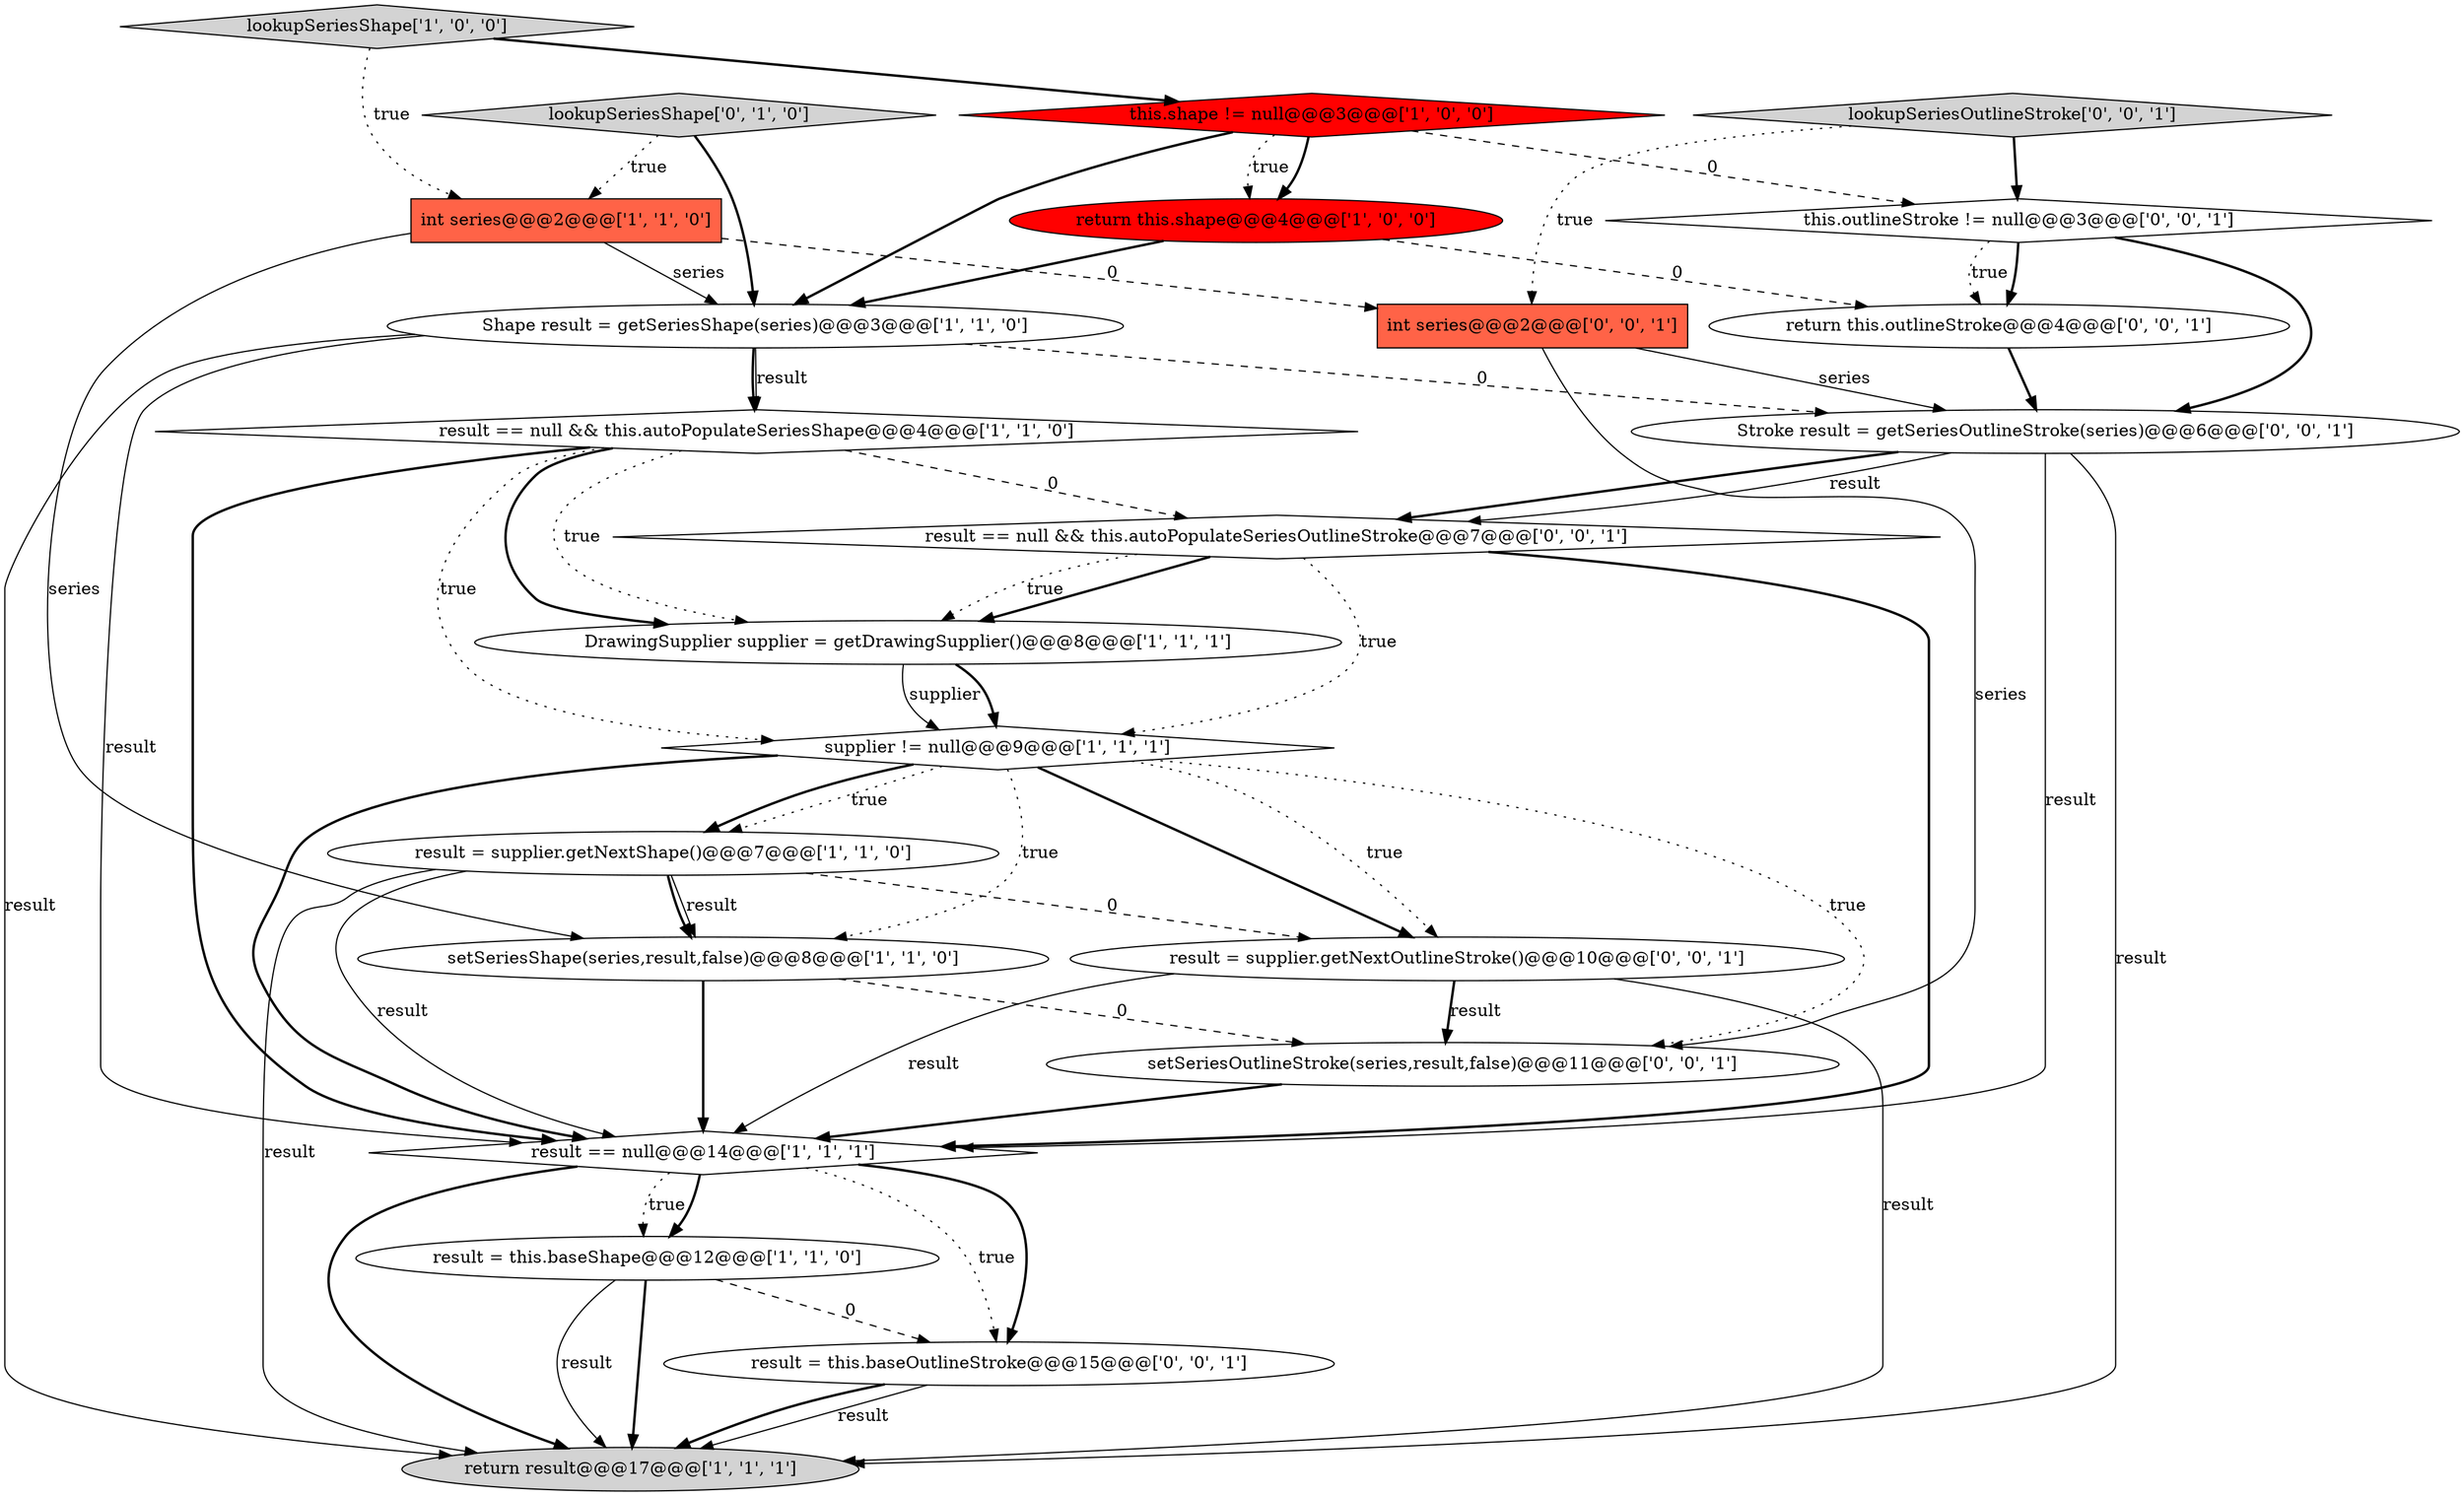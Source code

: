 digraph {
7 [style = filled, label = "result == null@@@14@@@['1', '1', '1']", fillcolor = white, shape = diamond image = "AAA0AAABBB1BBB"];
5 [style = filled, label = "return this.shape@@@4@@@['1', '0', '0']", fillcolor = red, shape = ellipse image = "AAA1AAABBB1BBB"];
18 [style = filled, label = "lookupSeriesOutlineStroke['0', '0', '1']", fillcolor = lightgray, shape = diamond image = "AAA0AAABBB3BBB"];
9 [style = filled, label = "result == null && this.autoPopulateSeriesShape@@@4@@@['1', '1', '0']", fillcolor = white, shape = diamond image = "AAA0AAABBB1BBB"];
22 [style = filled, label = "result = this.baseOutlineStroke@@@15@@@['0', '0', '1']", fillcolor = white, shape = ellipse image = "AAA0AAABBB3BBB"];
3 [style = filled, label = "this.shape != null@@@3@@@['1', '0', '0']", fillcolor = red, shape = diamond image = "AAA1AAABBB1BBB"];
13 [style = filled, label = "lookupSeriesShape['0', '1', '0']", fillcolor = lightgray, shape = diamond image = "AAA0AAABBB2BBB"];
19 [style = filled, label = "return this.outlineStroke@@@4@@@['0', '0', '1']", fillcolor = white, shape = ellipse image = "AAA0AAABBB3BBB"];
10 [style = filled, label = "result = this.baseShape@@@12@@@['1', '1', '0']", fillcolor = white, shape = ellipse image = "AAA0AAABBB1BBB"];
12 [style = filled, label = "setSeriesShape(series,result,false)@@@8@@@['1', '1', '0']", fillcolor = white, shape = ellipse image = "AAA0AAABBB1BBB"];
15 [style = filled, label = "setSeriesOutlineStroke(series,result,false)@@@11@@@['0', '0', '1']", fillcolor = white, shape = ellipse image = "AAA0AAABBB3BBB"];
20 [style = filled, label = "Stroke result = getSeriesOutlineStroke(series)@@@6@@@['0', '0', '1']", fillcolor = white, shape = ellipse image = "AAA0AAABBB3BBB"];
14 [style = filled, label = "int series@@@2@@@['0', '0', '1']", fillcolor = tomato, shape = box image = "AAA0AAABBB3BBB"];
16 [style = filled, label = "result == null && this.autoPopulateSeriesOutlineStroke@@@7@@@['0', '0', '1']", fillcolor = white, shape = diamond image = "AAA0AAABBB3BBB"];
0 [style = filled, label = "Shape result = getSeriesShape(series)@@@3@@@['1', '1', '0']", fillcolor = white, shape = ellipse image = "AAA0AAABBB1BBB"];
11 [style = filled, label = "DrawingSupplier supplier = getDrawingSupplier()@@@8@@@['1', '1', '1']", fillcolor = white, shape = ellipse image = "AAA0AAABBB1BBB"];
8 [style = filled, label = "supplier != null@@@9@@@['1', '1', '1']", fillcolor = white, shape = diamond image = "AAA0AAABBB1BBB"];
17 [style = filled, label = "this.outlineStroke != null@@@3@@@['0', '0', '1']", fillcolor = white, shape = diamond image = "AAA0AAABBB3BBB"];
6 [style = filled, label = "return result@@@17@@@['1', '1', '1']", fillcolor = lightgray, shape = ellipse image = "AAA0AAABBB1BBB"];
21 [style = filled, label = "result = supplier.getNextOutlineStroke()@@@10@@@['0', '0', '1']", fillcolor = white, shape = ellipse image = "AAA0AAABBB3BBB"];
1 [style = filled, label = "result = supplier.getNextShape()@@@7@@@['1', '1', '0']", fillcolor = white, shape = ellipse image = "AAA0AAABBB1BBB"];
2 [style = filled, label = "int series@@@2@@@['1', '1', '0']", fillcolor = tomato, shape = box image = "AAA0AAABBB1BBB"];
4 [style = filled, label = "lookupSeriesShape['1', '0', '0']", fillcolor = lightgray, shape = diamond image = "AAA0AAABBB1BBB"];
16->8 [style = dotted, label="true"];
21->7 [style = solid, label="result"];
10->6 [style = solid, label="result"];
4->3 [style = bold, label=""];
0->9 [style = bold, label=""];
9->16 [style = dashed, label="0"];
22->6 [style = solid, label="result"];
3->17 [style = dashed, label="0"];
7->10 [style = dotted, label="true"];
16->11 [style = bold, label=""];
9->11 [style = bold, label=""];
15->7 [style = bold, label=""];
8->21 [style = dotted, label="true"];
7->10 [style = bold, label=""];
20->16 [style = solid, label="result"];
19->20 [style = bold, label=""];
9->11 [style = dotted, label="true"];
21->15 [style = bold, label=""];
16->7 [style = bold, label=""];
18->17 [style = bold, label=""];
21->15 [style = solid, label="result"];
8->15 [style = dotted, label="true"];
14->20 [style = solid, label="series"];
1->21 [style = dashed, label="0"];
1->6 [style = solid, label="result"];
10->22 [style = dashed, label="0"];
9->7 [style = bold, label=""];
0->20 [style = dashed, label="0"];
10->6 [style = bold, label=""];
18->14 [style = dotted, label="true"];
12->7 [style = bold, label=""];
17->19 [style = bold, label=""];
3->0 [style = bold, label=""];
8->7 [style = bold, label=""];
1->7 [style = solid, label="result"];
0->9 [style = solid, label="result"];
20->7 [style = solid, label="result"];
9->8 [style = dotted, label="true"];
8->1 [style = dotted, label="true"];
13->2 [style = dotted, label="true"];
8->1 [style = bold, label=""];
7->22 [style = bold, label=""];
3->5 [style = bold, label=""];
3->5 [style = dotted, label="true"];
0->6 [style = solid, label="result"];
8->12 [style = dotted, label="true"];
20->16 [style = bold, label=""];
5->0 [style = bold, label=""];
2->14 [style = dashed, label="0"];
0->7 [style = solid, label="result"];
7->6 [style = bold, label=""];
2->0 [style = solid, label="series"];
17->19 [style = dotted, label="true"];
1->12 [style = bold, label=""];
1->12 [style = solid, label="result"];
12->15 [style = dashed, label="0"];
8->21 [style = bold, label=""];
11->8 [style = solid, label="supplier"];
20->6 [style = solid, label="result"];
11->8 [style = bold, label=""];
22->6 [style = bold, label=""];
7->22 [style = dotted, label="true"];
21->6 [style = solid, label="result"];
16->11 [style = dotted, label="true"];
2->12 [style = solid, label="series"];
5->19 [style = dashed, label="0"];
14->15 [style = solid, label="series"];
4->2 [style = dotted, label="true"];
13->0 [style = bold, label=""];
17->20 [style = bold, label=""];
}
